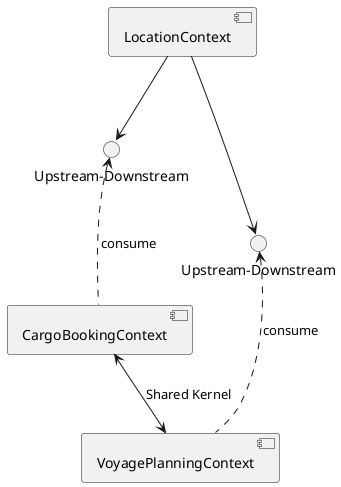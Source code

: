 @startuml

skinparam componentStyle uml2

component [CargoBookingContext]
component [VoyagePlanningContext]
component [LocationContext]

[CargoBookingContext]<-->[VoyagePlanningContext] : Shared Kernel

interface "Upstream-Downstream" as CargoBookingContext_to_LocationContext
[LocationContext] --> CargoBookingContext_to_LocationContext
CargoBookingContext_to_LocationContext <.. [CargoBookingContext] : consume

interface "Upstream-Downstream" as VoyagePlanningContext_to_LocationContext
[LocationContext] --> VoyagePlanningContext_to_LocationContext
VoyagePlanningContext_to_LocationContext <.. [VoyagePlanningContext] : consume



@enduml
